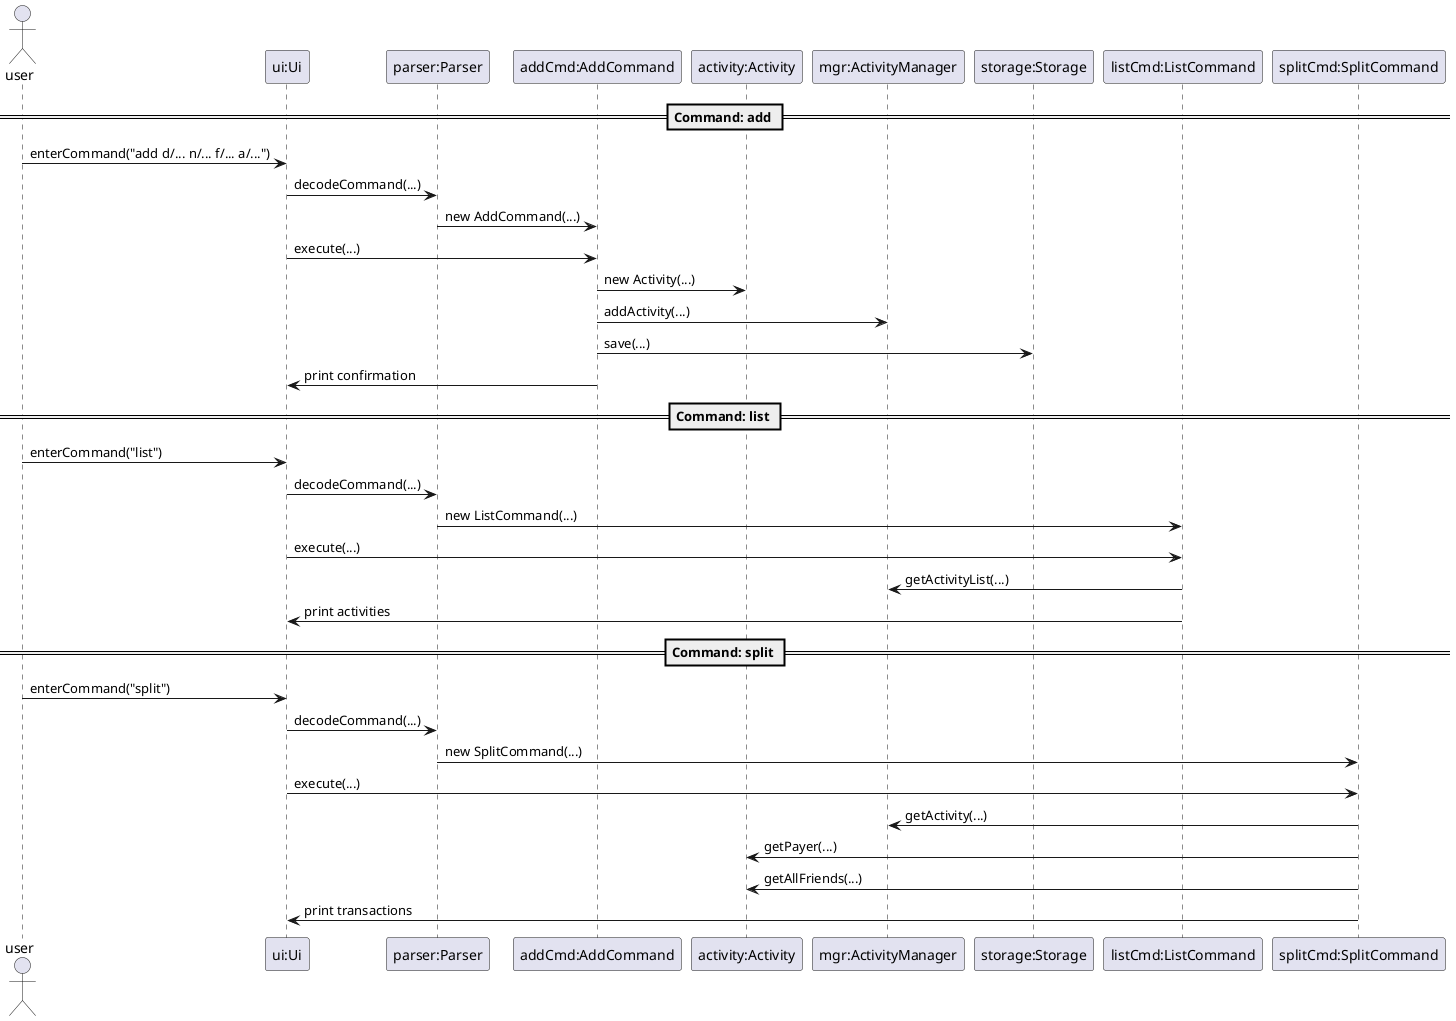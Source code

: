 @startuml
actor user

participant "ui:Ui" as ui
participant "parser:Parser" as parser
participant "addCmd:AddCommand" as addCmd
participant "activity:Activity" as activity
participant "mgr:ActivityManager" as mgr
participant "storage:Storage" as storage
participant "listCmd:ListCommand" as listCmd
participant "splitCmd:SplitCommand" as splitCmd

== Command: add ==
user -> ui : enterCommand("add d/... n/... f/... a/...")
ui -> parser : decodeCommand(...)
parser -> addCmd : new AddCommand(...)
ui -> addCmd : execute(...)
addCmd -> activity : new Activity(...)
addCmd -> mgr : addActivity(...)
addCmd -> storage : save(...)
addCmd -> ui : print confirmation

== Command: list ==
user -> ui : enterCommand("list")
ui -> parser : decodeCommand(...)
parser -> listCmd : new ListCommand(...)
ui -> listCmd : execute(...)
listCmd -> mgr : getActivityList(...)
listCmd -> ui : print activities

== Command: split ==
user -> ui : enterCommand("split")
ui -> parser : decodeCommand(...)
parser -> splitCmd : new SplitCommand(...)
ui -> splitCmd : execute(...)
splitCmd -> mgr : getActivity(...)
splitCmd -> activity : getPayer(...)
splitCmd -> activity : getAllFriends(...)
splitCmd -> ui : print transactions
@enduml
